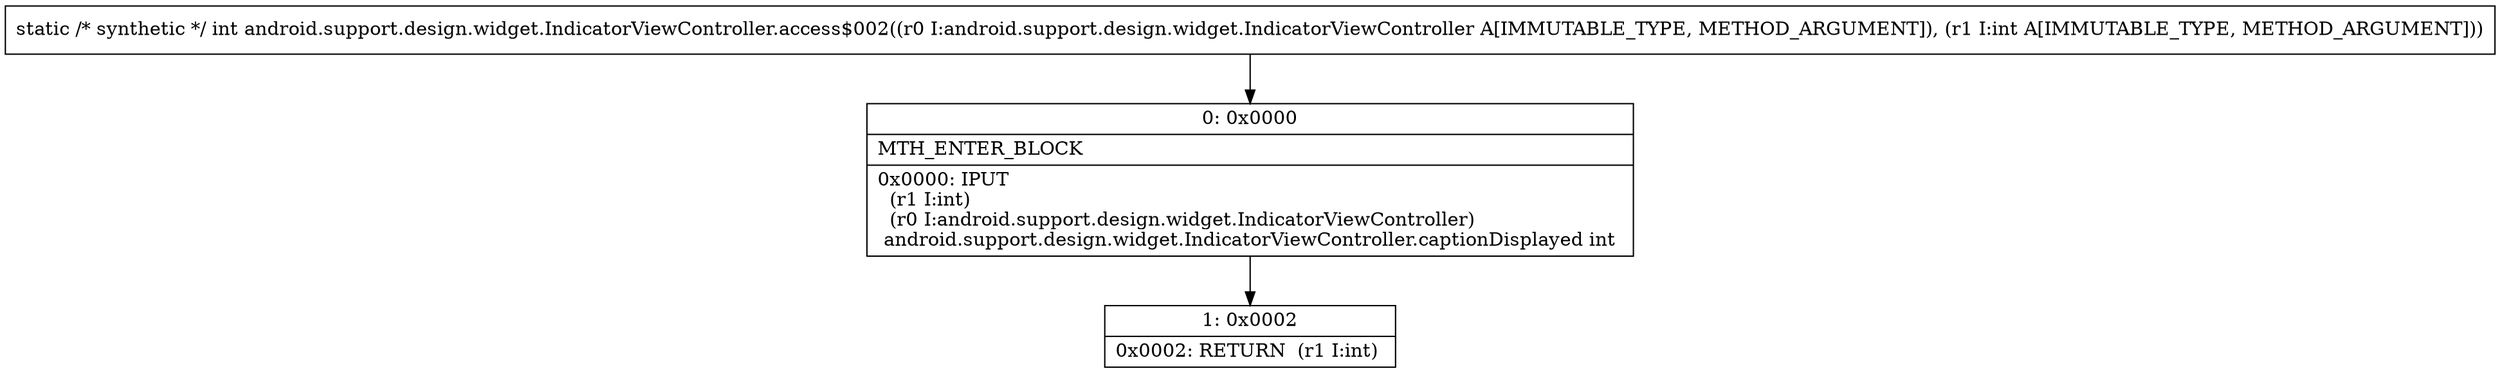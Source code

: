 digraph "CFG forandroid.support.design.widget.IndicatorViewController.access$002(Landroid\/support\/design\/widget\/IndicatorViewController;I)I" {
Node_0 [shape=record,label="{0\:\ 0x0000|MTH_ENTER_BLOCK\l|0x0000: IPUT  \l  (r1 I:int)\l  (r0 I:android.support.design.widget.IndicatorViewController)\l android.support.design.widget.IndicatorViewController.captionDisplayed int \l}"];
Node_1 [shape=record,label="{1\:\ 0x0002|0x0002: RETURN  (r1 I:int) \l}"];
MethodNode[shape=record,label="{static \/* synthetic *\/ int android.support.design.widget.IndicatorViewController.access$002((r0 I:android.support.design.widget.IndicatorViewController A[IMMUTABLE_TYPE, METHOD_ARGUMENT]), (r1 I:int A[IMMUTABLE_TYPE, METHOD_ARGUMENT])) }"];
MethodNode -> Node_0;
Node_0 -> Node_1;
}

